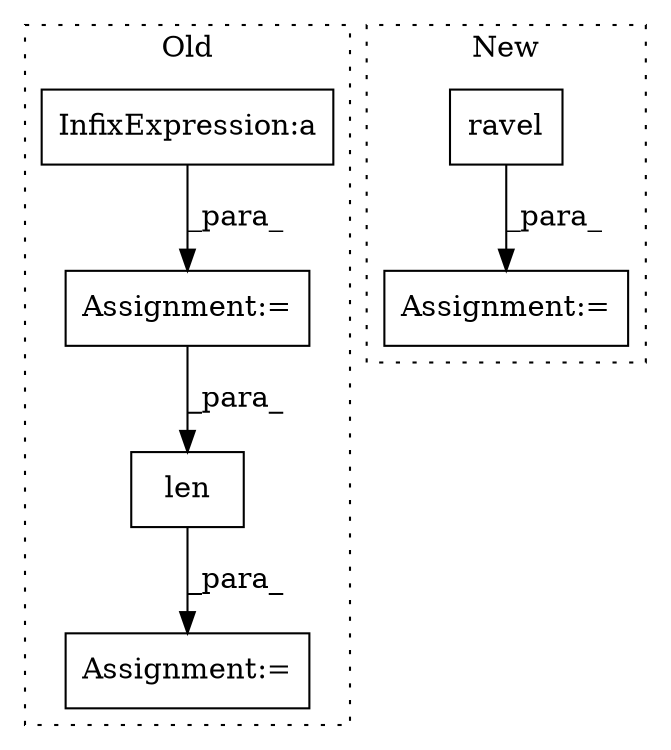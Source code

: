digraph G {
subgraph cluster0 {
1 [label="len" a="32" s="2032,2043" l="4,1" shape="box"];
4 [label="Assignment:=" a="7" s="2111" l="1" shape="box"];
5 [label="Assignment:=" a="7" s="1951" l="1" shape="box"];
6 [label="InfixExpression:a" a="27" s="1996" l="3" shape="box"];
label = "Old";
style="dotted";
}
subgraph cluster1 {
2 [label="ravel" a="32" s="1855,1876" l="6,1" shape="box"];
3 [label="Assignment:=" a="7" s="2232" l="1" shape="box"];
label = "New";
style="dotted";
}
1 -> 4 [label="_para_"];
2 -> 3 [label="_para_"];
5 -> 1 [label="_para_"];
6 -> 5 [label="_para_"];
}